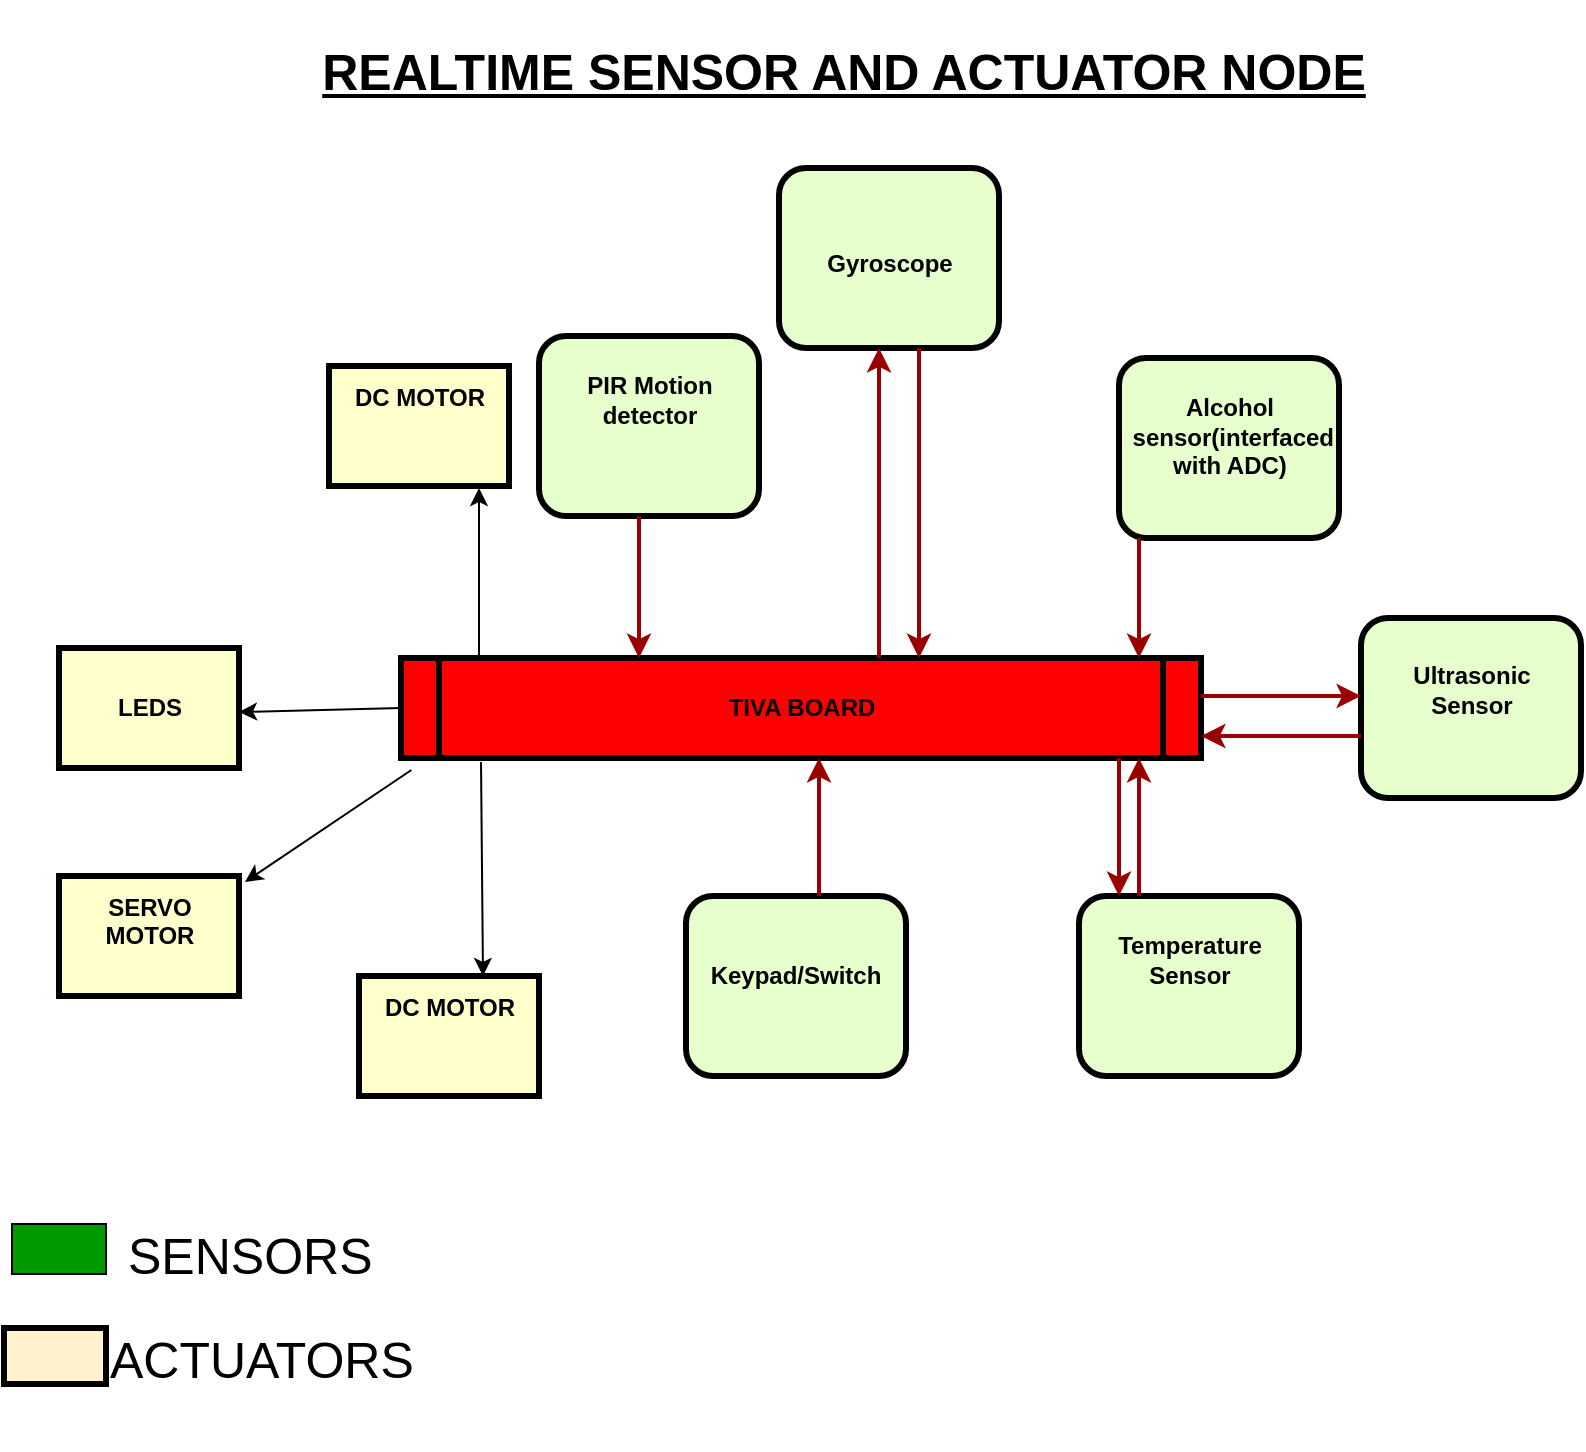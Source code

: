 <mxfile version="10.6.1" type="device"><diagram name="Page-1" id="c7558073-3199-34d8-9f00-42111426c3f3"><mxGraphModel dx="1394" dy="747" grid="0" gridSize="10" guides="1" tooltips="1" connect="1" arrows="1" fold="1" page="1" pageScale="1" pageWidth="826" pageHeight="1169" background="#FFFFFF" math="0" shadow="0"><root><mxCell id="0"/><mxCell id="1" parent="0"/><mxCell id="2" value="&lt;p style=&quot;margin: 4px 0px 0px ; text-align: center&quot;&gt;&lt;br&gt;PIR Motion &lt;br&gt;detector&lt;/p&gt;" style="verticalAlign=middle;align=center;overflow=fill;fontSize=12;fontFamily=Helvetica;html=1;rounded=1;fontStyle=1;strokeWidth=3;fillColor=#E6FFCC" parent="1" vertex="1"><mxGeometry x="292.5" y="188" width="110" height="90" as="geometry"/></mxCell><mxCell id="4" value="LEDS" style="whiteSpace=wrap;align=center;verticalAlign=middle;fontStyle=1;strokeWidth=3;fillColor=#FFFFCC" parent="1" vertex="1"><mxGeometry x="52.5" y="344" width="90" height="60" as="geometry"/></mxCell><mxCell id="5" value="TIVA BOARD" style="shape=process;whiteSpace=wrap;align=center;verticalAlign=middle;size=0.048;fontStyle=1;strokeWidth=3;fillColor=#FF0000;labelBackgroundColor=#FF0000;" parent="1" vertex="1"><mxGeometry x="223.5" y="349" width="400" height="50" as="geometry"/></mxCell><mxCell id="6" value="&lt;p style=&quot;margin: 4px 0px 0px ; text-align: center&quot;&gt;&lt;br&gt;&lt;/p&gt;&lt;p style=&quot;margin: 4px 0px 0px ; text-align: center&quot;&gt;&lt;br&gt;&lt;/p&gt;&lt;p style=&quot;margin: 4px 0px 0px ; text-align: center&quot;&gt;Gyroscope&lt;/p&gt;" style="verticalAlign=middle;align=center;overflow=fill;fontSize=12;fontFamily=Helvetica;html=1;rounded=1;fontStyle=1;strokeWidth=3;fillColor=#E6FFCC" parent="1" vertex="1"><mxGeometry x="412.5" y="104" width="110" height="90" as="geometry"/></mxCell><mxCell id="7" value="&lt;p style=&quot;margin: 4px 0px 0px ; text-align: center&quot;&gt;&lt;br&gt;&lt;/p&gt;&lt;p style=&quot;margin: 4px 0px 0px ; text-align: center&quot;&gt;Ultrasonic &lt;br&gt;Sensor&lt;/p&gt;" style="verticalAlign=middle;align=center;overflow=fill;fontSize=12;fontFamily=Helvetica;html=1;rounded=1;fontStyle=1;strokeWidth=3;fillColor=#E6FFCC" parent="1" vertex="1"><mxGeometry x="703.5" y="329" width="110" height="90" as="geometry"/></mxCell><mxCell id="8" value="&lt;p style=&quot;margin: 4px 0px 0px ; text-align: center&quot;&gt;&lt;br&gt;Alcohol&lt;br&gt;&amp;nbsp;sensor(interfaced &lt;br&gt;with ADC)&lt;/p&gt;" style="verticalAlign=middle;align=center;overflow=fill;fontSize=12;fontFamily=Helvetica;html=1;rounded=1;fontStyle=1;strokeWidth=3;fillColor=#E6FFCC" parent="1" vertex="1"><mxGeometry x="582.5" y="199" width="110" height="90" as="geometry"/></mxCell><mxCell id="9" value="&lt;p style=&quot;margin: 4px 0px 0px ; text-align: center&quot;&gt;&lt;br&gt;Temperature&lt;br&gt;Sensor&lt;/p&gt;" style="verticalAlign=middle;align=center;overflow=fill;fontSize=12;fontFamily=Helvetica;html=1;rounded=1;fontStyle=1;strokeWidth=3;fillColor=#E6FFCC" parent="1" vertex="1"><mxGeometry x="562.5" y="468" width="110" height="90" as="geometry"/></mxCell><mxCell id="14" value="DC MOTOR&#10;&#10;" style="whiteSpace=wrap;align=center;verticalAlign=middle;fontStyle=1;strokeWidth=3;fillColor=#FFFFCC" parent="1" vertex="1"><mxGeometry x="202.5" y="508.0" width="90" height="60" as="geometry"/></mxCell><mxCell id="11" value="&lt;p style=&quot;margin: 4px 0px 0px ; text-align: center&quot;&gt;&lt;br&gt;&lt;br&gt;Keypad/Switch&lt;/p&gt;" style="verticalAlign=middle;align=center;overflow=fill;fontSize=12;fontFamily=Helvetica;html=1;rounded=1;fontStyle=1;strokeWidth=3;fillColor=#E6FFCC" parent="1" vertex="1"><mxGeometry x="366.0" y="468" width="110" height="90" as="geometry"/></mxCell><mxCell id="56" value="" style="edgeStyle=elbowEdgeStyle;elbow=horizontal;strokeColor=#990000;strokeWidth=2" parent="1" source="2" target="5" edge="1"><mxGeometry width="100" height="100" relative="1" as="geometry"><mxPoint x="72.5" y="458" as="sourcePoint"/><mxPoint x="172.5" y="358" as="targetPoint"/><Array as="points"><mxPoint x="342.5" y="298"/><mxPoint x="302.5" y="318"/></Array></mxGeometry></mxCell><mxCell id="58" value="" style="edgeStyle=elbowEdgeStyle;elbow=horizontal;strokeColor=#990000;strokeWidth=2" parent="1" source="5" target="6" edge="1"><mxGeometry width="100" height="100" relative="1" as="geometry"><mxPoint x="402.5" y="328" as="sourcePoint"/><mxPoint x="502.5" y="228" as="targetPoint"/><Array as="points"><mxPoint x="462.5" y="268"/></Array></mxGeometry></mxCell><mxCell id="59" value="" style="edgeStyle=elbowEdgeStyle;elbow=horizontal;strokeColor=#990000;strokeWidth=2" parent="1" source="6" target="5" edge="1"><mxGeometry width="100" height="100" relative="1" as="geometry"><mxPoint x="372.5" y="328" as="sourcePoint"/><mxPoint x="472.5" y="228" as="targetPoint"/><Array as="points"><mxPoint x="482.5" y="278"/></Array></mxGeometry></mxCell><mxCell id="68" value="" style="edgeStyle=elbowEdgeStyle;elbow=horizontal;strokeColor=#990000;strokeWidth=2" parent="1" source="8" target="5" edge="1"><mxGeometry width="100" height="100" relative="1" as="geometry"><mxPoint x="592.5" y="338" as="sourcePoint"/><mxPoint x="532.5" y="208" as="targetPoint"/><Array as="points"><mxPoint x="592.5" y="318"/></Array></mxGeometry></mxCell><mxCell id="72" value="" style="edgeStyle=elbowEdgeStyle;elbow=vertical;strokeColor=#990000;strokeWidth=2" parent="1" source="5" target="7" edge="1"><mxGeometry width="100" height="100" relative="1" as="geometry"><mxPoint x="522.5" y="458" as="sourcePoint"/><mxPoint x="622.5" y="358" as="targetPoint"/><Array as="points"><mxPoint x="672.5" y="368"/></Array></mxGeometry></mxCell><mxCell id="73" value="" style="edgeStyle=elbowEdgeStyle;elbow=vertical;strokeColor=#990000;strokeWidth=2" parent="1" source="7" target="5" edge="1"><mxGeometry width="100" height="100" relative="1" as="geometry"><mxPoint x="482.5" y="458" as="sourcePoint"/><mxPoint x="582.5" y="358" as="targetPoint"/><Array as="points"><mxPoint x="672.5" y="388"/></Array></mxGeometry></mxCell><mxCell id="76" value="" style="edgeStyle=elbowEdgeStyle;elbow=horizontal;strokeColor=#990000;strokeWidth=2" parent="1" source="9" target="5" edge="1"><mxGeometry width="100" height="100" relative="1" as="geometry"><mxPoint x="442.5" y="538" as="sourcePoint"/><mxPoint x="542.5" y="438" as="targetPoint"/><Array as="points"><mxPoint x="592.5" y="428"/></Array></mxGeometry></mxCell><mxCell id="77" value="" style="edgeStyle=elbowEdgeStyle;elbow=horizontal;strokeColor=#990000;strokeWidth=2" parent="1" source="5" target="9" edge="1"><mxGeometry width="100" height="100" relative="1" as="geometry"><mxPoint x="422.5" y="548" as="sourcePoint"/><mxPoint x="522.5" y="448" as="targetPoint"/><Array as="points"><mxPoint x="582.5" y="438"/></Array></mxGeometry></mxCell><mxCell id="89" value="" style="edgeStyle=elbowEdgeStyle;elbow=horizontal;strokeColor=#990000;strokeWidth=2" parent="1" source="11" target="5" edge="1"><mxGeometry width="100" height="100" relative="1" as="geometry"><mxPoint x="82.5" y="468" as="sourcePoint"/><mxPoint x="182.5" y="368" as="targetPoint"/><Array as="points"><mxPoint x="432.5" y="428"/></Array></mxGeometry></mxCell><mxCell id="TRXA60aFGNYuoPWqq7Nj-96" value="SERVO MOTOR&#10;" style="whiteSpace=wrap;align=center;verticalAlign=middle;fontStyle=1;strokeWidth=3;fillColor=#FFFFCC" vertex="1" parent="1"><mxGeometry x="52.5" y="458.0" width="90" height="60" as="geometry"/></mxCell><mxCell id="TRXA60aFGNYuoPWqq7Nj-97" value="" style="endArrow=classic;html=1;exitX=0;exitY=0.5;exitDx=0;exitDy=0;" edge="1" parent="1" source="5"><mxGeometry width="50" height="50" relative="1" as="geometry"><mxPoint x="158" y="399" as="sourcePoint"/><mxPoint x="142.5" y="376" as="targetPoint"/></mxGeometry></mxCell><mxCell id="TRXA60aFGNYuoPWqq7Nj-98" value="DC MOTOR&#10;&#10;" style="whiteSpace=wrap;align=center;verticalAlign=middle;fontStyle=1;strokeWidth=3;fillColor=#FFFFCC" vertex="1" parent="1"><mxGeometry x="187.5" y="203.0" width="90" height="60" as="geometry"/></mxCell><mxCell id="TRXA60aFGNYuoPWqq7Nj-99" value="" style="endArrow=classic;html=1;" edge="1" parent="1"><mxGeometry width="50" height="50" relative="1" as="geometry"><mxPoint x="262.5" y="348" as="sourcePoint"/><mxPoint x="262.5" y="264" as="targetPoint"/></mxGeometry></mxCell><mxCell id="TRXA60aFGNYuoPWqq7Nj-100" value="" style="endArrow=classic;html=1;exitX=0.1;exitY=1.04;exitDx=0;exitDy=0;exitPerimeter=0;" edge="1" parent="1" source="5"><mxGeometry width="50" height="50" relative="1" as="geometry"><mxPoint x="232.5" y="478.5" as="sourcePoint"/><mxPoint x="264.5" y="508" as="targetPoint"/></mxGeometry></mxCell><mxCell id="TRXA60aFGNYuoPWqq7Nj-101" value="" style="endArrow=classic;html=1;exitX=0.013;exitY=1.12;exitDx=0;exitDy=0;exitPerimeter=0;entryX=1.033;entryY=0.05;entryDx=0;entryDy=0;entryPerimeter=0;" edge="1" parent="1" source="5" target="TRXA60aFGNYuoPWqq7Nj-96"><mxGeometry width="50" height="50" relative="1" as="geometry"><mxPoint x="52.5" y="638" as="sourcePoint"/><mxPoint x="102.5" y="588" as="targetPoint"/></mxGeometry></mxCell><mxCell id="TRXA60aFGNYuoPWqq7Nj-102" value="&lt;b style=&quot;font-size: 25px;&quot;&gt;&lt;u style=&quot;font-size: 25px;&quot;&gt;REALTIME SENSOR AND ACTUATOR NODE&lt;/u&gt;&lt;/b&gt;" style="text;html=1;strokeColor=none;fillColor=none;align=center;verticalAlign=middle;whiteSpace=wrap;rounded=0;labelBackgroundColor=#FFFFFF;fontSize=25;" vertex="1" parent="1"><mxGeometry x="160" y="20" width="570" height="70" as="geometry"/></mxCell><mxCell id="TRXA60aFGNYuoPWqq7Nj-106" value="" style="rounded=0;whiteSpace=wrap;html=1;labelBackgroundColor=#FFFFFF;fillColor=#009900;fontSize=25;" vertex="1" parent="1"><mxGeometry x="29" y="632" width="47" height="25" as="geometry"/></mxCell><mxCell id="TRXA60aFGNYuoPWqq7Nj-109" value="" style="whiteSpace=wrap;align=center;verticalAlign=middle;fontStyle=1;strokeWidth=3;fillColor=#FFF2CC;" vertex="1" parent="1"><mxGeometry x="25" y="684" width="51" height="28" as="geometry"/></mxCell><mxCell id="TRXA60aFGNYuoPWqq7Nj-114" value="SENSORS" style="text;html=1;resizable=0;points=[];autosize=1;align=left;verticalAlign=top;spacingTop=-4;fontSize=25;" vertex="1" parent="1"><mxGeometry x="85" y="629.5" width="132" height="30" as="geometry"/></mxCell><mxCell id="TRXA60aFGNYuoPWqq7Nj-115" value="ACTUATORS&lt;br&gt;&lt;br&gt;" style="text;html=1;resizable=0;points=[];autosize=1;align=left;verticalAlign=top;spacingTop=-4;fontSize=25;" vertex="1" parent="1"><mxGeometry x="76" y="682" width="162" height="60" as="geometry"/></mxCell></root></mxGraphModel></diagram></mxfile>